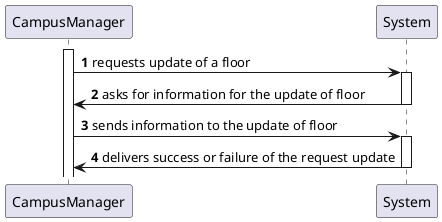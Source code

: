 @startuml
'https://plantuml.com/sequence-diagram

autonumber
participant  CampusManager
participant  System

activate CampusManager
CampusManager -> System : requests update of a floor
activate System
CampusManager <- System : asks for information for the update of floor
deactivate System
CampusManager -> System : sends information to the update of floor
activate System
CampusManager <- System : delivers success or failure of the request update
deactivate System

@enduml
